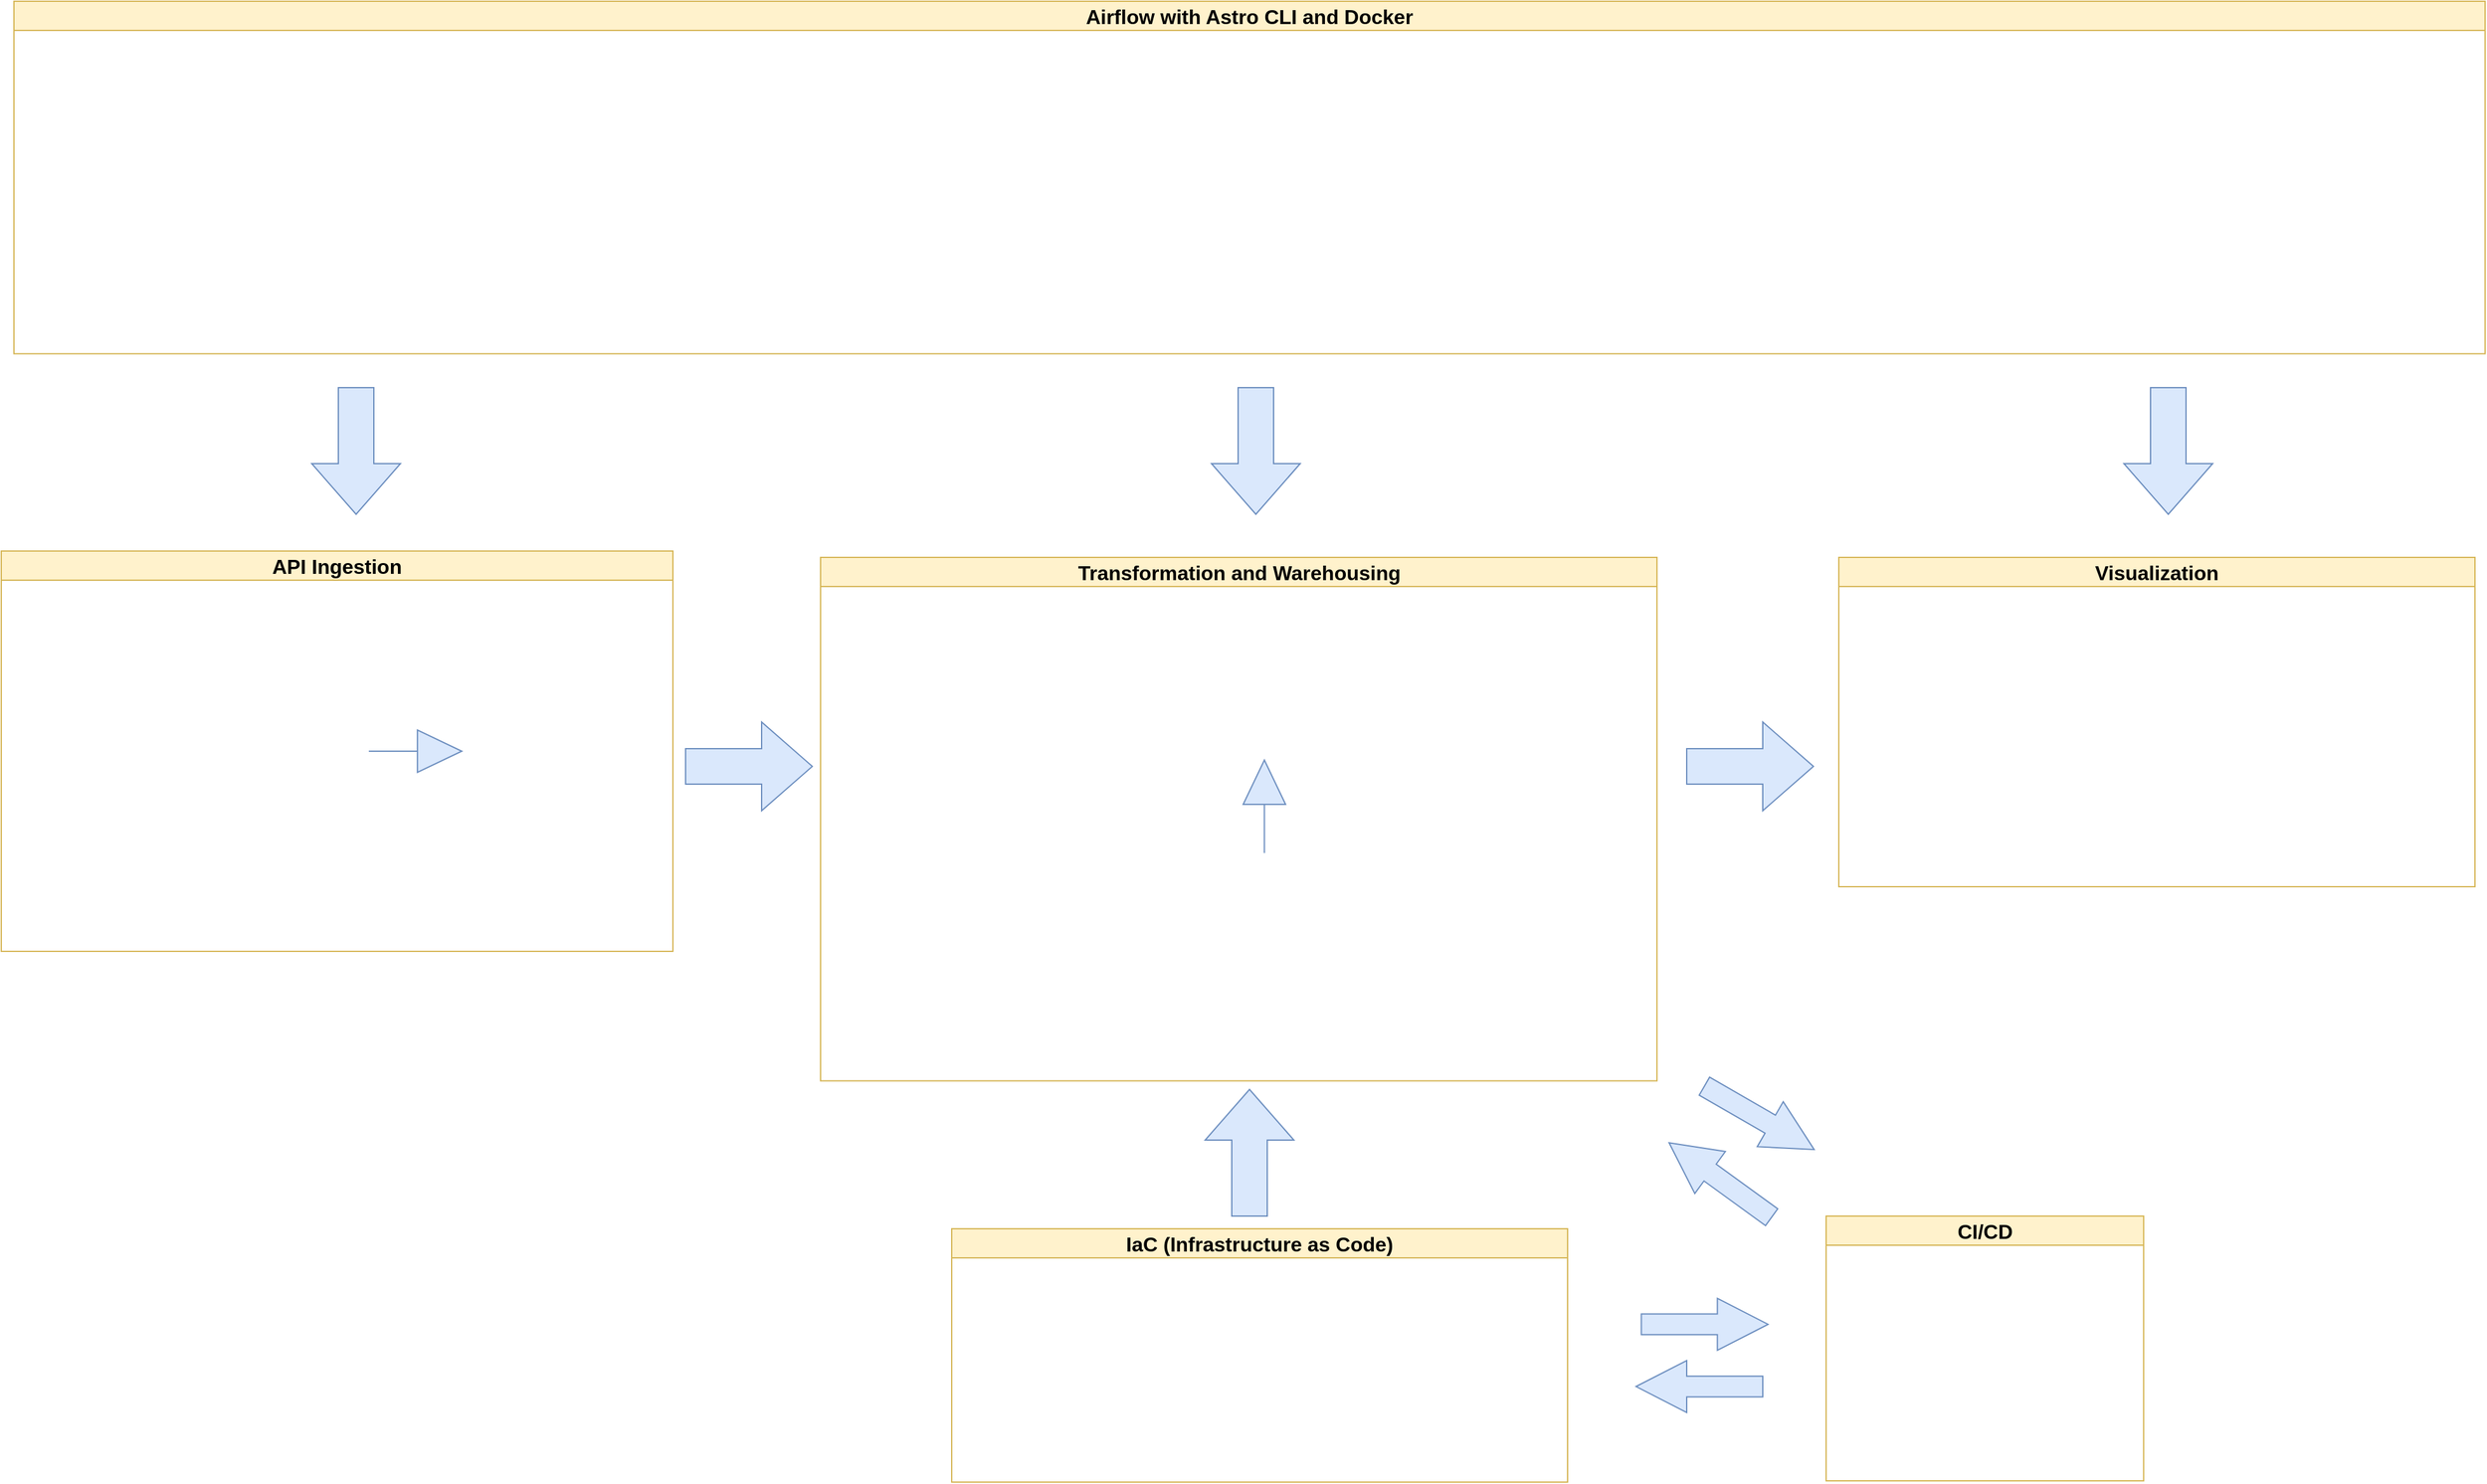 <mxfile version="27.0.9">
  <diagram name="Página-1" id="DYp1RgFoiBS7GOiD2hXf">
    <mxGraphModel dx="2929" dy="1527" grid="1" gridSize="10" guides="1" tooltips="1" connect="1" arrows="1" fold="1" page="1" pageScale="1" pageWidth="827" pageHeight="1169" math="0" shadow="0">
      <root>
        <mxCell id="0" />
        <mxCell id="1" parent="0" />
        <mxCell id="eAeqYizaYduoWVms4-7M-11" value="" style="html=1;shadow=0;dashed=0;align=center;verticalAlign=middle;shape=mxgraph.arrows2.arrow;dy=0.6;dx=40;direction=east;notch=0;fillColor=#dae8fc;strokeColor=#6c8ebf;" parent="1" vertex="1">
          <mxGeometry x="1380" y="569" width="100" height="70" as="geometry" />
        </mxCell>
        <mxCell id="xaIpyLeh70rR3IpqYqhR-24" value="&lt;font style=&quot;font-size: 16px;&quot;&gt;API Ingestion&lt;/font&gt;" style="swimlane;whiteSpace=wrap;html=1;fillColor=#fff2cc;strokeColor=#d6b656;" parent="1" vertex="1">
          <mxGeometry x="840" y="434" width="530" height="316" as="geometry" />
        </mxCell>
        <mxCell id="xaIpyLeh70rR3IpqYqhR-17" value="" style="shape=image;verticalLabelPosition=bottom;labelBackgroundColor=default;verticalAlign=top;aspect=fixed;imageAspect=0;image=https://miro.medium.com/v2/resize:fit:512/1*UaUZmFbQmQ4ZstvGQ-JFeA.png;" parent="xaIpyLeh70rR3IpqYqhR-24" vertex="1">
          <mxGeometry x="20" y="40" width="260" height="260" as="geometry" />
        </mxCell>
        <mxCell id="xaIpyLeh70rR3IpqYqhR-18" value="" style="shape=image;verticalLabelPosition=bottom;labelBackgroundColor=default;verticalAlign=top;aspect=fixed;imageAspect=0;image=https://miro.medium.com/v2/resize:fit:802/1*ThIofZs6uOtgMsiMP2rWGg.png;clipPath=inset(7.29% 33.33% 10.42% 32%);" parent="xaIpyLeh70rR3IpqYqhR-24" vertex="1">
          <mxGeometry x="350" y="41.5" width="169.165" height="257" as="geometry" />
        </mxCell>
        <mxCell id="xaIpyLeh70rR3IpqYqhR-41" value="" style="html=1;shadow=0;dashed=0;align=center;verticalAlign=middle;shape=mxgraph.arrows2.arrow;dy=1;dx=35.04;direction=north;notch=0;fillColor=#dae8fc;strokeColor=#6c8ebf;rotation=90;" parent="xaIpyLeh70rR3IpqYqhR-24" vertex="1">
          <mxGeometry x="310" y="121.31" width="33.47" height="73.37" as="geometry" />
        </mxCell>
        <mxCell id="xaIpyLeh70rR3IpqYqhR-25" value="&lt;font style=&quot;font-size: 16px;&quot;&gt;IaC (Infrastructure as Code)&lt;/font&gt;" style="swimlane;whiteSpace=wrap;html=1;fillColor=#fff2cc;strokeColor=#d6b656;" parent="1" vertex="1">
          <mxGeometry x="1590" y="969" width="486" height="200" as="geometry" />
        </mxCell>
        <UserObject label="" id="xaIpyLeh70rR3IpqYqhR-1">
          <mxCell style="shape=image;verticalLabelPosition=bottom;labelBackgroundColor=default;verticalAlign=top;aspect=fixed;imageAspect=0;image=https://upload.wikimedia.org/wikipedia/commons/thumb/0/04/Terraform_Logo.svg/2560px-Terraform_Logo.svg.png;" parent="xaIpyLeh70rR3IpqYqhR-25" vertex="1">
            <mxGeometry x="20" y="63.75" width="446" height="107.41" as="geometry" />
          </mxCell>
        </UserObject>
        <mxCell id="xaIpyLeh70rR3IpqYqhR-26" value="&lt;font style=&quot;font-size: 16px;&quot;&gt;Transformation and Warehousing&lt;/font&gt;" style="swimlane;whiteSpace=wrap;html=1;fillColor=#fff2cc;strokeColor=#d6b656;" parent="1" vertex="1">
          <mxGeometry x="1486.53" y="439" width="660" height="413.27" as="geometry" />
        </mxCell>
        <mxCell id="xaIpyLeh70rR3IpqYqhR-8" value="" style="shape=image;verticalLabelPosition=bottom;labelBackgroundColor=default;verticalAlign=top;aspect=fixed;imageAspect=0;image=https://upload.wikimedia.org/wikipedia/commons/thumb/f/ff/Snowflake_Logo.svg/1200px-Snowflake_Logo.svg.png;" parent="xaIpyLeh70rR3IpqYqhR-26" vertex="1">
          <mxGeometry x="60" y="46.14" width="560" height="133.94" as="geometry" />
        </mxCell>
        <mxCell id="xaIpyLeh70rR3IpqYqhR-10" value="" style="shape=image;verticalLabelPosition=bottom;labelBackgroundColor=default;verticalAlign=top;aspect=fixed;imageAspect=0;image=https://miro.medium.com/v2/resize:fit:1200/0*HfhEwlaisB71Ft1h.png;" parent="xaIpyLeh70rR3IpqYqhR-26" vertex="1">
          <mxGeometry x="160" y="249.41" width="360" height="120" as="geometry" />
        </mxCell>
        <mxCell id="xaIpyLeh70rR3IpqYqhR-33" value="" style="html=1;shadow=0;dashed=0;align=center;verticalAlign=middle;shape=mxgraph.arrows2.arrow;dy=1;dx=35.04;direction=north;notch=0;fillColor=#dae8fc;strokeColor=#6c8ebf;" parent="xaIpyLeh70rR3IpqYqhR-26" vertex="1">
          <mxGeometry x="333.47" y="160" width="33.47" height="73.37" as="geometry" />
        </mxCell>
        <mxCell id="xaIpyLeh70rR3IpqYqhR-29" value="&lt;font style=&quot;font-size: 16px;&quot;&gt;Airflow with Astro CLI and Docker&lt;/font&gt;" style="swimlane;whiteSpace=wrap;html=1;fillColor=#fff2cc;strokeColor=#d6b656;" parent="1" vertex="1">
          <mxGeometry x="850" width="1950" height="278.3" as="geometry" />
        </mxCell>
        <mxCell id="xaIpyLeh70rR3IpqYqhR-28" value="" style="shape=image;verticalLabelPosition=bottom;labelBackgroundColor=default;verticalAlign=top;aspect=fixed;imageAspect=0;image=https://miro.medium.com/v2/resize:fit:1100/1*nIQK3xUORo5AE1_raCmoVw.png;clipPath=inset(0.38% 52.33% 1.13% 1%);" parent="xaIpyLeh70rR3IpqYqhR-29" vertex="1">
          <mxGeometry x="20" y="30.0" width="220" height="205.86" as="geometry" />
        </mxCell>
        <mxCell id="xaIpyLeh70rR3IpqYqhR-27" value="" style="shape=image;verticalLabelPosition=bottom;labelBackgroundColor=default;verticalAlign=top;aspect=fixed;imageAspect=0;image=https://upload.wikimedia.org/wikipedia/commons/thumb/d/de/AirflowLogo.png/1200px-AirflowLogo.png;clipPath=inset(6.9% 0% 6.9% 39.67%);" parent="xaIpyLeh70rR3IpqYqhR-29" vertex="1">
          <mxGeometry x="229.5" y="35.03" width="371" height="204.972" as="geometry" />
        </mxCell>
        <mxCell id="xaIpyLeh70rR3IpqYqhR-7" value="" style="shape=image;verticalLabelPosition=bottom;labelBackgroundColor=default;verticalAlign=top;aspect=fixed;imageAspect=0;image=https://miro.medium.com/v2/resize:fit:1100/1*nIQK3xUORo5AE1_raCmoVw.png;clipPath=inset(0.38% 7% 3.38% 54%);" parent="xaIpyLeh70rR3IpqYqhR-29" vertex="1">
          <mxGeometry x="930" y="48.99" width="153.462" height="167.89" as="geometry" />
        </mxCell>
        <mxCell id="eAeqYizaYduoWVms4-7M-3" value="" style="shape=image;verticalLabelPosition=bottom;labelBackgroundColor=default;verticalAlign=top;aspect=fixed;imageAspect=0;image=https://logos-world.net/wp-content/uploads/2021/02/Docker-Logo.png;" parent="xaIpyLeh70rR3IpqYqhR-29" vertex="1">
          <mxGeometry x="1510" y="36.06" width="366.53" height="206.18" as="geometry" />
        </mxCell>
        <mxCell id="xaIpyLeh70rR3IpqYqhR-30" value="&lt;font style=&quot;font-size: 16px;&quot;&gt;Visualization&lt;/font&gt;" style="swimlane;whiteSpace=wrap;html=1;fillColor=#fff2cc;strokeColor=#d6b656;" parent="1" vertex="1">
          <mxGeometry x="2290" y="439" width="502" height="260" as="geometry" />
        </mxCell>
        <mxCell id="xaIpyLeh70rR3IpqYqhR-11" value="" style="shape=image;verticalLabelPosition=bottom;labelBackgroundColor=default;verticalAlign=top;aspect=fixed;imageAspect=0;image=https://images.icon-icons.com/2699/PNG/512/metabase_logo_icon_168103.png;" parent="xaIpyLeh70rR3IpqYqhR-30" vertex="1">
          <mxGeometry x="35" y="32.58" width="432" height="216" as="geometry" />
        </mxCell>
        <mxCell id="xaIpyLeh70rR3IpqYqhR-31" value="&lt;font style=&quot;font-size: 16px;&quot;&gt;CI/CD&lt;/font&gt;" style="swimlane;whiteSpace=wrap;html=1;fillColor=#fff2cc;strokeColor=#d6b656;" parent="1" vertex="1">
          <mxGeometry x="2280" y="959" width="250.58" height="208.994" as="geometry" />
        </mxCell>
        <mxCell id="xaIpyLeh70rR3IpqYqhR-14" value="" style="shape=image;verticalLabelPosition=bottom;labelBackgroundColor=default;verticalAlign=top;aspect=fixed;imageAspect=0;image=https://miro.medium.com/v2/resize:fit:1074/1*mQt3PGU5U-coo528wdr9rw.png;clipPath=inset(14.57% 17% 6.57% 19.67%);" parent="xaIpyLeh70rR3IpqYqhR-31" vertex="1">
          <mxGeometry x="40" y="50" width="180.58" height="131.16" as="geometry" />
        </mxCell>
        <mxCell id="xaIpyLeh70rR3IpqYqhR-32" value="" style="html=1;shadow=0;dashed=0;align=center;verticalAlign=middle;shape=mxgraph.arrows2.arrow;dy=0.6;dx=40;direction=north;notch=0;fillColor=#dae8fc;strokeColor=#6c8ebf;" parent="1" vertex="1">
          <mxGeometry x="1790" y="859" width="70" height="100" as="geometry" />
        </mxCell>
        <mxCell id="xaIpyLeh70rR3IpqYqhR-34" value="" style="html=1;shadow=0;dashed=0;align=center;verticalAlign=middle;shape=mxgraph.arrows2.arrow;dy=0.6;dx=40;direction=east;notch=0;fillColor=#dae8fc;strokeColor=#6c8ebf;" parent="1" vertex="1">
          <mxGeometry x="2170" y="569" width="100" height="70" as="geometry" />
        </mxCell>
        <mxCell id="xaIpyLeh70rR3IpqYqhR-36" value="" style="html=1;shadow=0;dashed=0;align=center;verticalAlign=middle;shape=mxgraph.arrows2.arrow;dy=0.6;dx=40;direction=east;notch=0;fillColor=#dae8fc;strokeColor=#6c8ebf;rotation=30;" parent="1" vertex="1">
          <mxGeometry x="2177.25" y="860.94" width="100" height="41" as="geometry" />
        </mxCell>
        <mxCell id="xaIpyLeh70rR3IpqYqhR-37" value="" style="html=1;shadow=0;dashed=0;align=center;verticalAlign=middle;shape=mxgraph.arrows2.arrow;dy=0.6;dx=40;direction=east;notch=0;fillColor=#dae8fc;strokeColor=#6c8ebf;rotation=90;" parent="1" vertex="1">
          <mxGeometry x="1070.001" y="320.001" width="100" height="70" as="geometry" />
        </mxCell>
        <mxCell id="xaIpyLeh70rR3IpqYqhR-38" value="" style="html=1;shadow=0;dashed=0;align=center;verticalAlign=middle;shape=mxgraph.arrows2.arrow;dy=0.6;dx=40;direction=east;notch=0;fillColor=#dae8fc;strokeColor=#6c8ebf;rotation=90;" parent="1" vertex="1">
          <mxGeometry x="1780.001" y="320.001" width="100" height="70" as="geometry" />
        </mxCell>
        <mxCell id="xaIpyLeh70rR3IpqYqhR-40" value="" style="html=1;shadow=0;dashed=0;align=center;verticalAlign=middle;shape=mxgraph.arrows2.arrow;dy=0.6;dx=40;direction=east;notch=0;fillColor=#dae8fc;strokeColor=#6c8ebf;rotation=90;" parent="1" vertex="1">
          <mxGeometry x="2500.001" y="320.001" width="100" height="70" as="geometry" />
        </mxCell>
        <mxCell id="BE2C-JOAX6qsEgy62Ffl-1" value="" style="html=1;shadow=0;dashed=0;align=center;verticalAlign=middle;shape=mxgraph.arrows2.arrow;dy=0.6;dx=40;direction=east;notch=0;fillColor=#dae8fc;strokeColor=#6c8ebf;rotation=-144;" vertex="1" parent="1">
          <mxGeometry x="2146.531" y="910.004" width="100" height="41" as="geometry" />
        </mxCell>
        <mxCell id="BE2C-JOAX6qsEgy62Ffl-3" value="" style="html=1;shadow=0;dashed=0;align=center;verticalAlign=middle;shape=mxgraph.arrows2.arrow;dy=0.6;dx=40;direction=east;notch=0;fillColor=#dae8fc;strokeColor=#6c8ebf;rotation=0;" vertex="1" parent="1">
          <mxGeometry x="2134.189" y="1023.964" width="100" height="41" as="geometry" />
        </mxCell>
        <mxCell id="BE2C-JOAX6qsEgy62Ffl-4" value="" style="html=1;shadow=0;dashed=0;align=center;verticalAlign=middle;shape=mxgraph.arrows2.arrow;dy=0.6;dx=40;direction=east;notch=0;fillColor=#dae8fc;strokeColor=#6c8ebf;rotation=-180;" vertex="1" parent="1">
          <mxGeometry x="2130.0" y="1073.027" width="100" height="41" as="geometry" />
        </mxCell>
      </root>
    </mxGraphModel>
  </diagram>
</mxfile>
